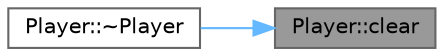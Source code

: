 digraph "Player::clear"
{
 // INTERACTIVE_SVG=YES
 // LATEX_PDF_SIZE
  bgcolor="transparent";
  edge [fontname=Helvetica,fontsize=10,labelfontname=Helvetica,labelfontsize=10];
  node [fontname=Helvetica,fontsize=10,shape=box,height=0.2,width=0.4];
  rankdir="RL";
  Node1 [id="Node000001",label="Player::clear",height=0.2,width=0.4,color="gray40", fillcolor="grey60", style="filled", fontcolor="black",tooltip="Clear player's hand."];
  Node1 -> Node2 [id="edge1_Node000001_Node000002",dir="back",color="steelblue1",style="solid",tooltip=" "];
  Node2 [id="Node000002",label="Player::~Player",height=0.2,width=0.4,color="grey40", fillcolor="white", style="filled",URL="$class_player.html#a749d2c00e1fe0f5c2746f7505a58c062",tooltip="Virtual destructor."];
}
